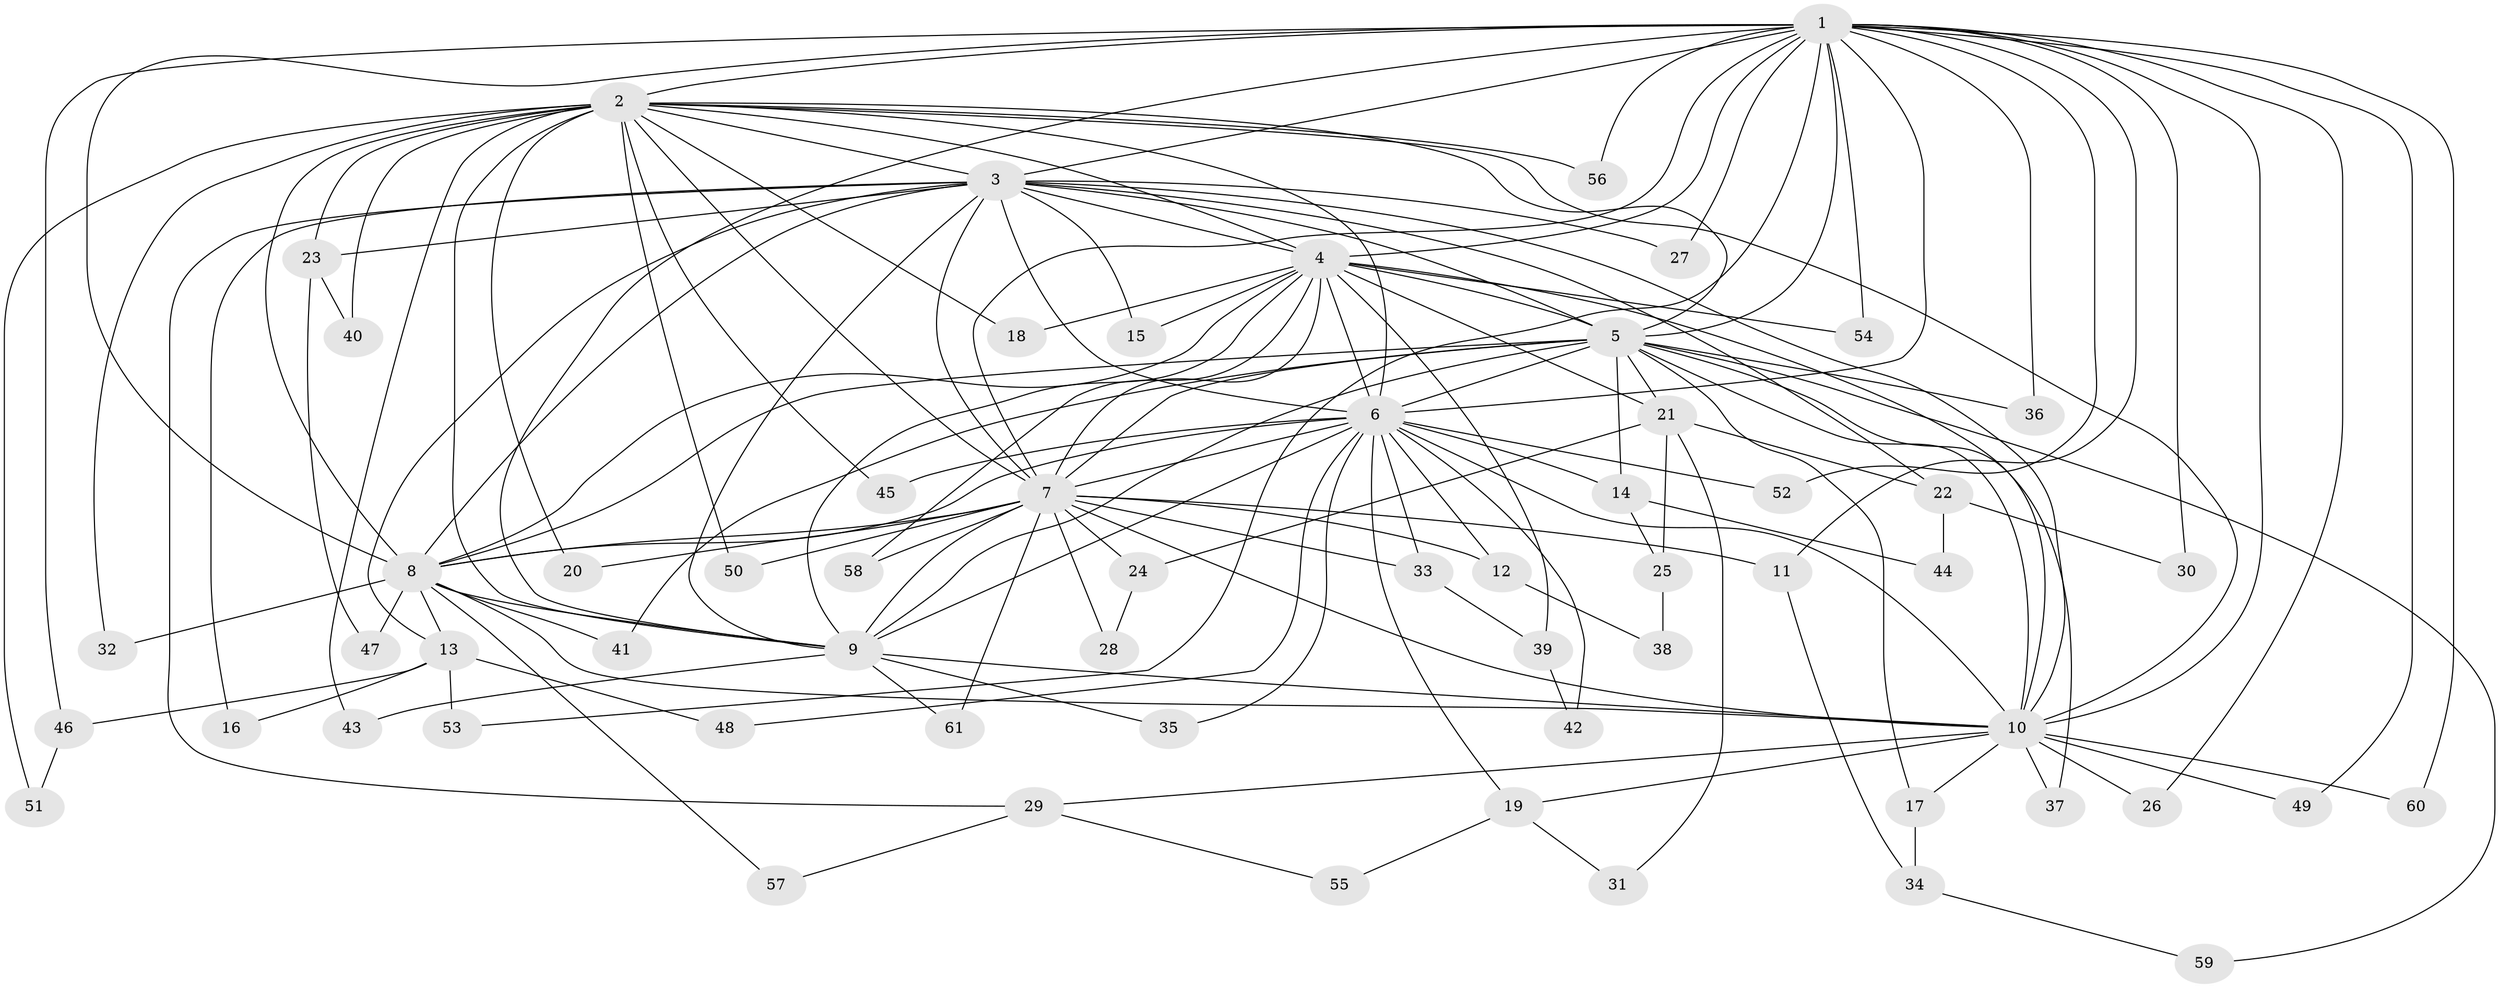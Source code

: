 // Generated by graph-tools (version 1.1) at 2025/49/03/09/25 03:49:34]
// undirected, 61 vertices, 147 edges
graph export_dot {
graph [start="1"]
  node [color=gray90,style=filled];
  1;
  2;
  3;
  4;
  5;
  6;
  7;
  8;
  9;
  10;
  11;
  12;
  13;
  14;
  15;
  16;
  17;
  18;
  19;
  20;
  21;
  22;
  23;
  24;
  25;
  26;
  27;
  28;
  29;
  30;
  31;
  32;
  33;
  34;
  35;
  36;
  37;
  38;
  39;
  40;
  41;
  42;
  43;
  44;
  45;
  46;
  47;
  48;
  49;
  50;
  51;
  52;
  53;
  54;
  55;
  56;
  57;
  58;
  59;
  60;
  61;
  1 -- 2;
  1 -- 3;
  1 -- 4;
  1 -- 5;
  1 -- 6;
  1 -- 7;
  1 -- 8;
  1 -- 9;
  1 -- 10;
  1 -- 11;
  1 -- 26;
  1 -- 27;
  1 -- 30;
  1 -- 36;
  1 -- 46;
  1 -- 49;
  1 -- 52;
  1 -- 53;
  1 -- 54;
  1 -- 56;
  1 -- 60;
  2 -- 3;
  2 -- 4;
  2 -- 5;
  2 -- 6;
  2 -- 7;
  2 -- 8;
  2 -- 9;
  2 -- 10;
  2 -- 18;
  2 -- 20;
  2 -- 23;
  2 -- 32;
  2 -- 40;
  2 -- 43;
  2 -- 45;
  2 -- 50;
  2 -- 51;
  2 -- 56;
  3 -- 4;
  3 -- 5;
  3 -- 6;
  3 -- 7;
  3 -- 8;
  3 -- 9;
  3 -- 10;
  3 -- 13;
  3 -- 15;
  3 -- 16;
  3 -- 22;
  3 -- 23;
  3 -- 27;
  3 -- 29;
  4 -- 5;
  4 -- 6;
  4 -- 7;
  4 -- 8;
  4 -- 9;
  4 -- 10;
  4 -- 15;
  4 -- 18;
  4 -- 21;
  4 -- 39;
  4 -- 54;
  4 -- 58;
  5 -- 6;
  5 -- 7;
  5 -- 8;
  5 -- 9;
  5 -- 10;
  5 -- 14;
  5 -- 17;
  5 -- 21;
  5 -- 36;
  5 -- 37;
  5 -- 41;
  5 -- 59;
  6 -- 7;
  6 -- 8;
  6 -- 9;
  6 -- 10;
  6 -- 12;
  6 -- 14;
  6 -- 19;
  6 -- 33;
  6 -- 35;
  6 -- 42;
  6 -- 45;
  6 -- 48;
  6 -- 52;
  7 -- 8;
  7 -- 9;
  7 -- 10;
  7 -- 11;
  7 -- 12;
  7 -- 20;
  7 -- 24;
  7 -- 28;
  7 -- 33;
  7 -- 50;
  7 -- 58;
  7 -- 61;
  8 -- 9;
  8 -- 10;
  8 -- 13;
  8 -- 32;
  8 -- 41;
  8 -- 47;
  8 -- 57;
  9 -- 10;
  9 -- 35;
  9 -- 43;
  9 -- 61;
  10 -- 17;
  10 -- 19;
  10 -- 26;
  10 -- 29;
  10 -- 37;
  10 -- 49;
  10 -- 60;
  11 -- 34;
  12 -- 38;
  13 -- 16;
  13 -- 46;
  13 -- 48;
  13 -- 53;
  14 -- 25;
  14 -- 44;
  17 -- 34;
  19 -- 31;
  19 -- 55;
  21 -- 22;
  21 -- 24;
  21 -- 25;
  21 -- 31;
  22 -- 30;
  22 -- 44;
  23 -- 40;
  23 -- 47;
  24 -- 28;
  25 -- 38;
  29 -- 55;
  29 -- 57;
  33 -- 39;
  34 -- 59;
  39 -- 42;
  46 -- 51;
}
